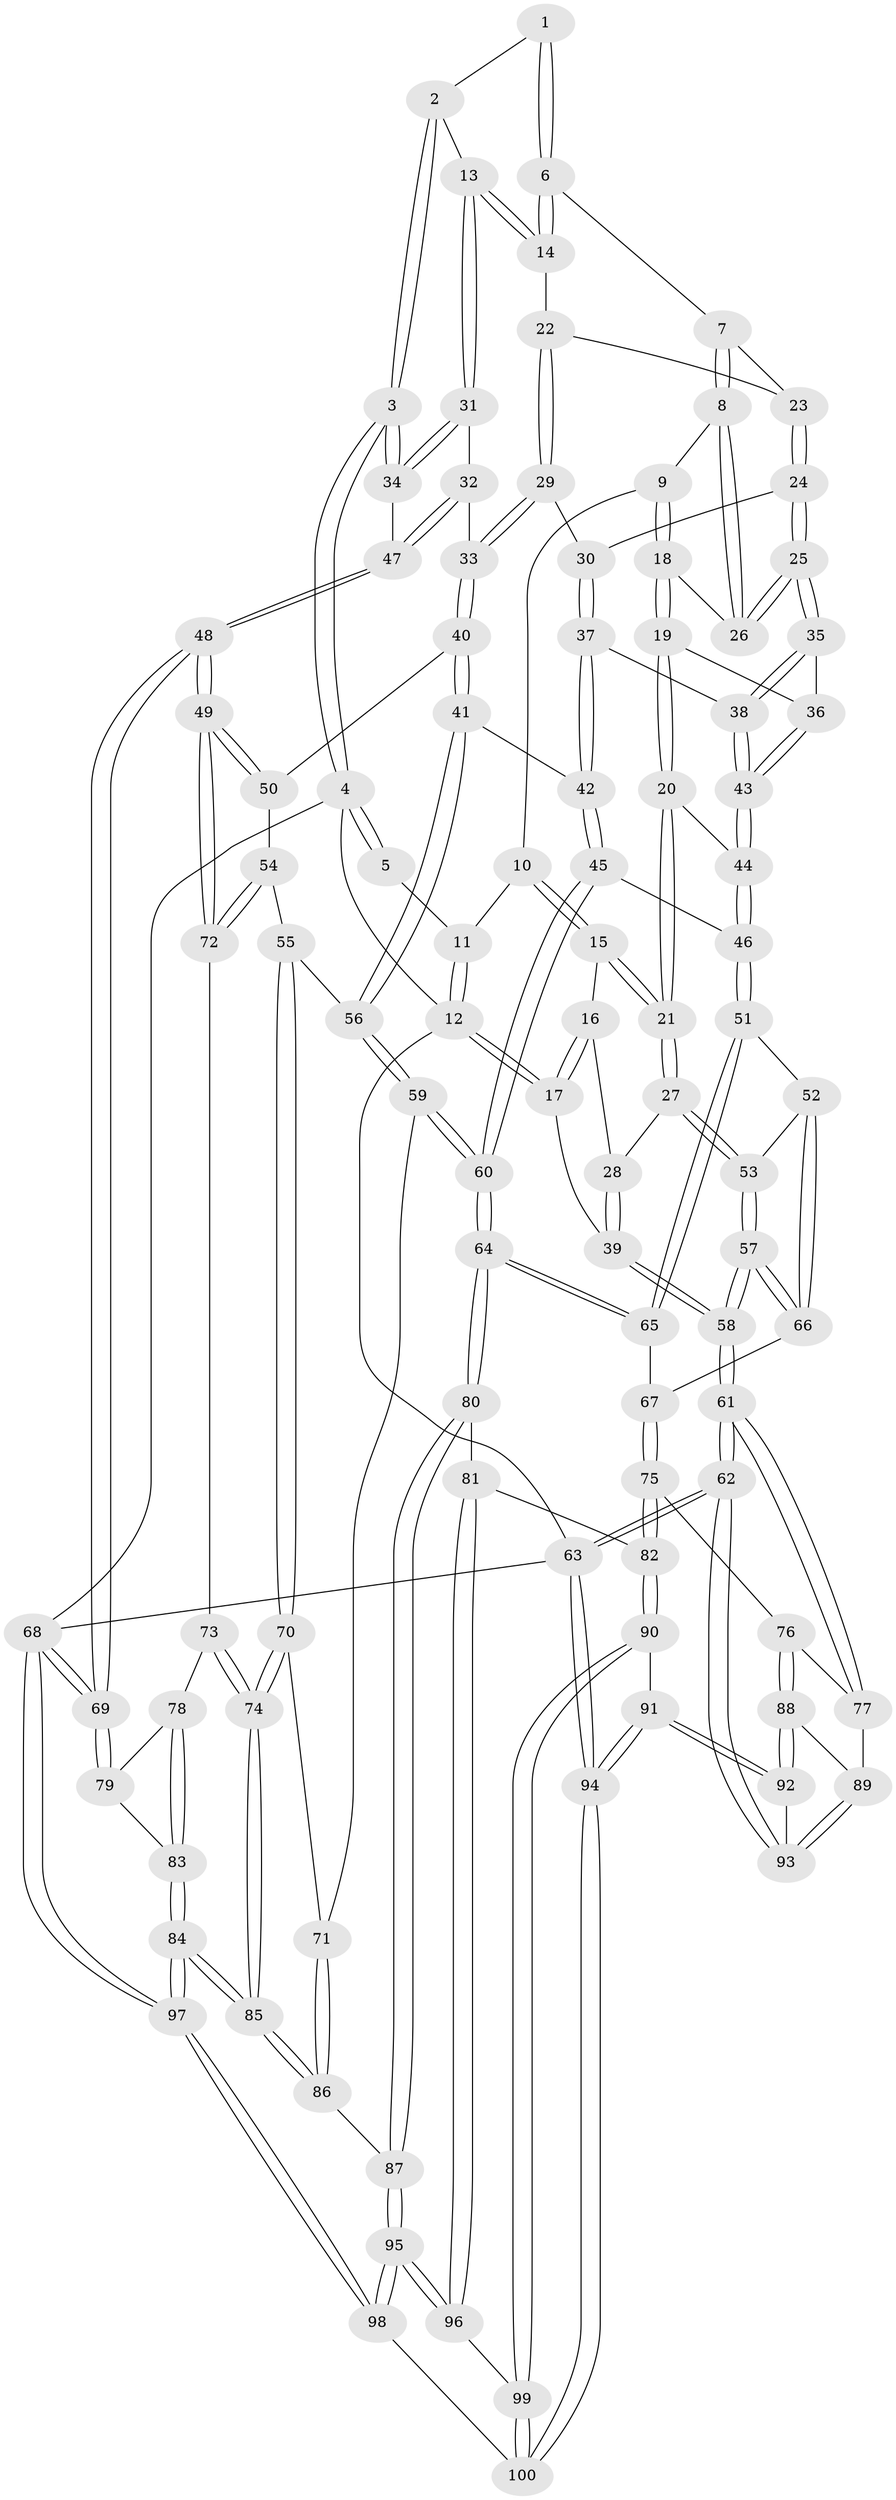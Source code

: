 // Generated by graph-tools (version 1.1) at 2025/38/03/09/25 02:38:35]
// undirected, 100 vertices, 247 edges
graph export_dot {
graph [start="1"]
  node [color=gray90,style=filled];
  1 [pos="+0.6826523165883143+0"];
  2 [pos="+0.8677842839750161+0.12937968763669577"];
  3 [pos="+1+0"];
  4 [pos="+1+0"];
  5 [pos="+0.6781578968504729+0"];
  6 [pos="+0.6289084195034562+0.11892051606124573"];
  7 [pos="+0.6015179804317314+0.1538000876517231"];
  8 [pos="+0.5554792077563177+0.17476152361925243"];
  9 [pos="+0.3366834856501224+0.09266864279039086"];
  10 [pos="+0.2987692819838966+0.04650936289160997"];
  11 [pos="+0.2814750916533558+0"];
  12 [pos="+0+0"];
  13 [pos="+0.8615300661396456+0.2143410139725842"];
  14 [pos="+0.8118439909137982+0.21745852390952666"];
  15 [pos="+0.19994397220493731+0.16125028630699473"];
  16 [pos="+0.08306860778070833+0.19702782219438483"];
  17 [pos="+0+0.1501130582233735"];
  18 [pos="+0.3649653530109636+0.2556659390909975"];
  19 [pos="+0.3445620132631411+0.3205488033545435"];
  20 [pos="+0.2511726454173934+0.42655285689856764"];
  21 [pos="+0.24092187656345945+0.43160227186638933"];
  22 [pos="+0.7596285301569037+0.25771538370735025"];
  23 [pos="+0.6268231819986911+0.20081503490492209"];
  24 [pos="+0.6651329421335364+0.29076829723986175"];
  25 [pos="+0.5223294904970766+0.30624689772925634"];
  26 [pos="+0.5184509054573629+0.2691030044951417"];
  27 [pos="+0.2386132289748339+0.4340392489349483"];
  28 [pos="+0.12254948984641967+0.31076051158911167"];
  29 [pos="+0.70952488861769+0.3086365450267932"];
  30 [pos="+0.6673725662691188+0.2939948067484261"];
  31 [pos="+0.8660949844430816+0.21951266510284093"];
  32 [pos="+0.8545729706298975+0.3530016232096551"];
  33 [pos="+0.7583937447276947+0.43522265852615444"];
  34 [pos="+1+0.2858093196466243"];
  35 [pos="+0.5218049896231842+0.31773641530566543"];
  36 [pos="+0.3787269318462502+0.3283044191339639"];
  37 [pos="+0.6041151538564031+0.37085898040329174"];
  38 [pos="+0.5292436657310101+0.35203415148897754"];
  39 [pos="+0+0.35868037203529246"];
  40 [pos="+0.7444370345085547+0.4732635942183986"];
  41 [pos="+0.7280700999586972+0.48323875521258763"];
  42 [pos="+0.6926873763753751+0.4822631094453642"];
  43 [pos="+0.49848255879150133+0.4039869912309977"];
  44 [pos="+0.4835424169630215+0.4524943667182773"];
  45 [pos="+0.5418877510597286+0.5489791852402759"];
  46 [pos="+0.5274043257923327+0.5396969803418127"];
  47 [pos="+1+0.508340023301255"];
  48 [pos="+1+0.5898588607445374"];
  49 [pos="+1+0.5938648943126011"];
  50 [pos="+0.8382943134930475+0.5142016204460734"];
  51 [pos="+0.3670636309994458+0.5906408681337991"];
  52 [pos="+0.3086385267636465+0.5660397659408646"];
  53 [pos="+0.22775185084907812+0.4543561706411604"];
  54 [pos="+0.7933164295276225+0.7027370546417736"];
  55 [pos="+0.7862008622094863+0.7012784696419143"];
  56 [pos="+0.7291604734287681+0.5058652767451906"];
  57 [pos="+0+0.5826578895627865"];
  58 [pos="+0+0.591908497322537"];
  59 [pos="+0.6390795392813156+0.7244344123090839"];
  60 [pos="+0.5629110127445129+0.7159947341544238"];
  61 [pos="+0+0.6289003138201482"];
  62 [pos="+0+1"];
  63 [pos="+0+1"];
  64 [pos="+0.49303131134372835+0.7773412551322794"];
  65 [pos="+0.41877880813329743+0.7240153954854354"];
  66 [pos="+0.26693745810572395+0.7112082963580819"];
  67 [pos="+0.27312550238768374+0.7272854237364403"];
  68 [pos="+1+1"];
  69 [pos="+1+0.836045033845372"];
  70 [pos="+0.6781322325000289+0.7366588220273613"];
  71 [pos="+0.6649655830088083+0.7339725330517389"];
  72 [pos="+0.8174048871122312+0.7094155830681861"];
  73 [pos="+0.8179288454994138+0.7116962785655612"];
  74 [pos="+0.7369000774667084+0.8753883431195707"];
  75 [pos="+0.25810508659591774+0.7759577684079788"];
  76 [pos="+0.24154430124763676+0.7832465371912325"];
  77 [pos="+0.11563710566082912+0.7559475513257136"];
  78 [pos="+0.8306344984850946+0.7609757704038963"];
  79 [pos="+0.9854555401256408+0.8564866425224699"];
  80 [pos="+0.49243193048148304+0.7799626978199449"];
  81 [pos="+0.4660021153283162+0.8248538204625053"];
  82 [pos="+0.3456339235357385+0.8815723006984826"];
  83 [pos="+0.8128295941355452+0.9125706983223844"];
  84 [pos="+0.7882073273654956+0.9375262906590192"];
  85 [pos="+0.7505397807312829+0.9111986469900821"];
  86 [pos="+0.6382259596212312+0.9080214081990075"];
  87 [pos="+0.6333409739399546+0.9092481291254773"];
  88 [pos="+0.2244181027373124+0.809015640076006"];
  89 [pos="+0.16446183041877796+0.8524305903611095"];
  90 [pos="+0.3455151152436215+0.8817952363742588"];
  91 [pos="+0.2568337077269916+0.9349490463591649"];
  92 [pos="+0.22799341586006283+0.8975646686076991"];
  93 [pos="+0.16136397826988705+0.8625461004024064"];
  94 [pos="+0+1"];
  95 [pos="+0.5457324086522243+1"];
  96 [pos="+0.4997221037831505+0.948257580062689"];
  97 [pos="+0.8123131526760545+1"];
  98 [pos="+0.5494044715377164+1"];
  99 [pos="+0.3725483642960331+0.9721753896237532"];
  100 [pos="+0.3972901139822075+1"];
  1 -- 2;
  1 -- 6;
  1 -- 6;
  2 -- 3;
  2 -- 3;
  2 -- 13;
  3 -- 4;
  3 -- 4;
  3 -- 34;
  3 -- 34;
  4 -- 5;
  4 -- 5;
  4 -- 12;
  4 -- 68;
  5 -- 11;
  6 -- 7;
  6 -- 14;
  6 -- 14;
  7 -- 8;
  7 -- 8;
  7 -- 23;
  8 -- 9;
  8 -- 26;
  8 -- 26;
  9 -- 10;
  9 -- 18;
  9 -- 18;
  10 -- 11;
  10 -- 15;
  10 -- 15;
  11 -- 12;
  11 -- 12;
  12 -- 17;
  12 -- 17;
  12 -- 63;
  13 -- 14;
  13 -- 14;
  13 -- 31;
  13 -- 31;
  14 -- 22;
  15 -- 16;
  15 -- 21;
  15 -- 21;
  16 -- 17;
  16 -- 17;
  16 -- 28;
  17 -- 39;
  18 -- 19;
  18 -- 19;
  18 -- 26;
  19 -- 20;
  19 -- 20;
  19 -- 36;
  20 -- 21;
  20 -- 21;
  20 -- 44;
  21 -- 27;
  21 -- 27;
  22 -- 23;
  22 -- 29;
  22 -- 29;
  23 -- 24;
  23 -- 24;
  24 -- 25;
  24 -- 25;
  24 -- 30;
  25 -- 26;
  25 -- 26;
  25 -- 35;
  25 -- 35;
  27 -- 28;
  27 -- 53;
  27 -- 53;
  28 -- 39;
  28 -- 39;
  29 -- 30;
  29 -- 33;
  29 -- 33;
  30 -- 37;
  30 -- 37;
  31 -- 32;
  31 -- 34;
  31 -- 34;
  32 -- 33;
  32 -- 47;
  32 -- 47;
  33 -- 40;
  33 -- 40;
  34 -- 47;
  35 -- 36;
  35 -- 38;
  35 -- 38;
  36 -- 43;
  36 -- 43;
  37 -- 38;
  37 -- 42;
  37 -- 42;
  38 -- 43;
  38 -- 43;
  39 -- 58;
  39 -- 58;
  40 -- 41;
  40 -- 41;
  40 -- 50;
  41 -- 42;
  41 -- 56;
  41 -- 56;
  42 -- 45;
  42 -- 45;
  43 -- 44;
  43 -- 44;
  44 -- 46;
  44 -- 46;
  45 -- 46;
  45 -- 60;
  45 -- 60;
  46 -- 51;
  46 -- 51;
  47 -- 48;
  47 -- 48;
  48 -- 49;
  48 -- 49;
  48 -- 69;
  48 -- 69;
  49 -- 50;
  49 -- 50;
  49 -- 72;
  49 -- 72;
  50 -- 54;
  51 -- 52;
  51 -- 65;
  51 -- 65;
  52 -- 53;
  52 -- 66;
  52 -- 66;
  53 -- 57;
  53 -- 57;
  54 -- 55;
  54 -- 72;
  54 -- 72;
  55 -- 56;
  55 -- 70;
  55 -- 70;
  56 -- 59;
  56 -- 59;
  57 -- 58;
  57 -- 58;
  57 -- 66;
  57 -- 66;
  58 -- 61;
  58 -- 61;
  59 -- 60;
  59 -- 60;
  59 -- 71;
  60 -- 64;
  60 -- 64;
  61 -- 62;
  61 -- 62;
  61 -- 77;
  61 -- 77;
  62 -- 63;
  62 -- 63;
  62 -- 93;
  62 -- 93;
  63 -- 94;
  63 -- 94;
  63 -- 68;
  64 -- 65;
  64 -- 65;
  64 -- 80;
  64 -- 80;
  65 -- 67;
  66 -- 67;
  67 -- 75;
  67 -- 75;
  68 -- 69;
  68 -- 69;
  68 -- 97;
  68 -- 97;
  69 -- 79;
  69 -- 79;
  70 -- 71;
  70 -- 74;
  70 -- 74;
  71 -- 86;
  71 -- 86;
  72 -- 73;
  73 -- 74;
  73 -- 74;
  73 -- 78;
  74 -- 85;
  74 -- 85;
  75 -- 76;
  75 -- 82;
  75 -- 82;
  76 -- 77;
  76 -- 88;
  76 -- 88;
  77 -- 89;
  78 -- 79;
  78 -- 83;
  78 -- 83;
  79 -- 83;
  80 -- 81;
  80 -- 87;
  80 -- 87;
  81 -- 82;
  81 -- 96;
  81 -- 96;
  82 -- 90;
  82 -- 90;
  83 -- 84;
  83 -- 84;
  84 -- 85;
  84 -- 85;
  84 -- 97;
  84 -- 97;
  85 -- 86;
  85 -- 86;
  86 -- 87;
  87 -- 95;
  87 -- 95;
  88 -- 89;
  88 -- 92;
  88 -- 92;
  89 -- 93;
  89 -- 93;
  90 -- 91;
  90 -- 99;
  90 -- 99;
  91 -- 92;
  91 -- 92;
  91 -- 94;
  91 -- 94;
  92 -- 93;
  94 -- 100;
  94 -- 100;
  95 -- 96;
  95 -- 96;
  95 -- 98;
  95 -- 98;
  96 -- 99;
  97 -- 98;
  97 -- 98;
  98 -- 100;
  99 -- 100;
  99 -- 100;
}
